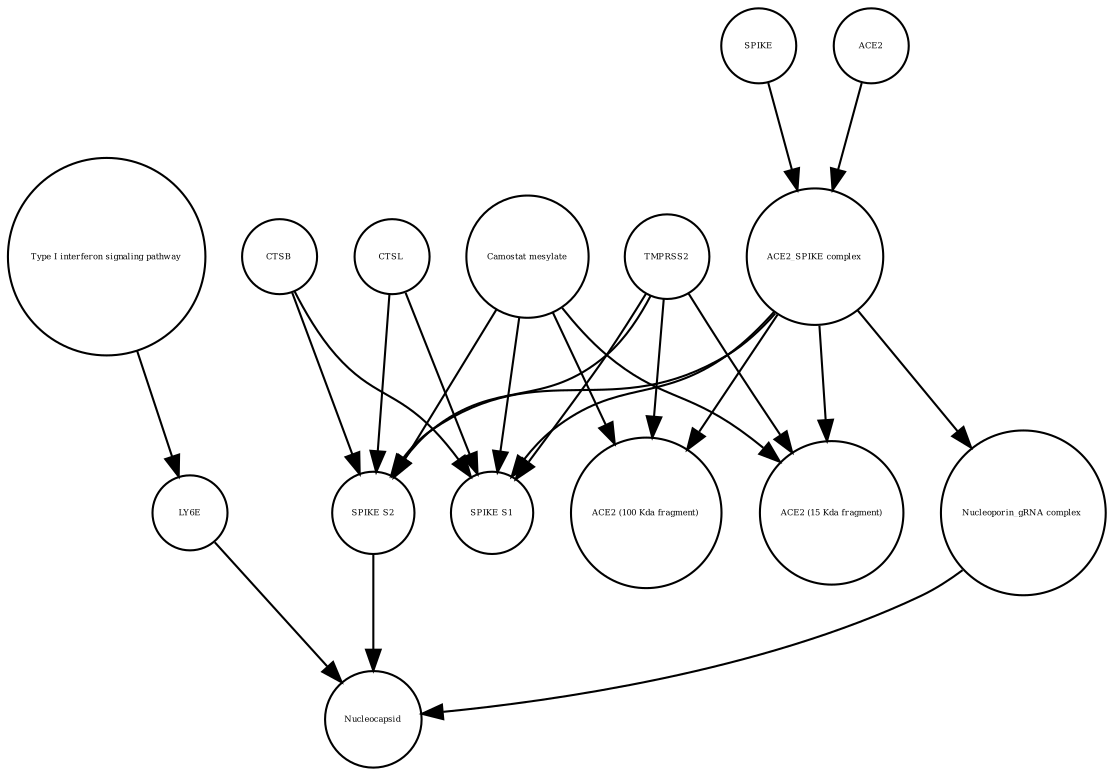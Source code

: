 strict digraph  {
"Type I interferon signaling pathway" [annotation="", bipartite=0, cls=phenotype, fontsize=4, label="Type I interferon signaling pathway", shape=circle];
LY6E [annotation="", bipartite=0, cls=macromolecule, fontsize=4, label=LY6E, shape=circle];
"Camostat mesylate" [annotation="urn_miriam_pubchem.compound_2536", bipartite=0, cls="simple chemical", fontsize=4, label="Camostat mesylate", shape=circle];
CTSL [annotation="", bipartite=0, cls=macromolecule, fontsize=4, label=CTSL, shape=circle];
CTSB [annotation="", bipartite=0, cls=macromolecule, fontsize=4, label=CTSB, shape=circle];
TMPRSS2 [annotation="", bipartite=0, cls=macromolecule, fontsize=4, label=TMPRSS2, shape=circle];
"ACE2 (100 Kda fragment)" [annotation="", bipartite=0, cls=macromolecule, fontsize=4, label="ACE2 (100 Kda fragment)", shape=circle];
"SPIKE S1" [annotation="", bipartite=0, cls=macromolecule, fontsize=4, label="SPIKE S1", shape=circle];
"ACE2 (15 Kda fragment)" [annotation="", bipartite=0, cls=macromolecule, fontsize=4, label="ACE2 (15 Kda fragment)", shape=circle];
"Nucleoporin_gRNA complex " [annotation="", bipartite=0, cls=complex, fontsize=4, label="Nucleoporin_gRNA complex ", shape=circle];
"SPIKE S2" [annotation="", bipartite=0, cls=macromolecule, fontsize=4, label="SPIKE S2", shape=circle];
"ACE2_SPIKE complex" [annotation="", bipartite=0, cls=complex, fontsize=4, label="ACE2_SPIKE complex", shape=circle];
Nucleocapsid [annotation="", bipartite=0, cls=complex, fontsize=4, label=Nucleocapsid, shape=circle];
SPIKE [annotation="", bipartite=0, cls="macromolecule multimer", fontsize=4, label=SPIKE, shape=circle];
ACE2 [annotation="", bipartite=0, cls=macromolecule, fontsize=4, label=ACE2, shape=circle];
"Type I interferon signaling pathway" -> LY6E  [annotation="", interaction_type=stimulation];
LY6E -> Nucleocapsid  [annotation="urn_miriam_doi_10.1101%2F2020.03.05.979260|urn_miriam_doi_10.1101%2F2020.04.02.021469", interaction_type=inhibition];
"Camostat mesylate" -> "ACE2 (100 Kda fragment)"  [annotation="urn_miriam_pubmed_32142651|urn_miriam_pubmed_32094589|urn_miriam_pubmed_24227843", interaction_type=inhibition];
"Camostat mesylate" -> "SPIKE S2"  [annotation="urn_miriam_pubmed_32142651|urn_miriam_pubmed_32094589|urn_miriam_pubmed_24227843", interaction_type=inhibition];
"Camostat mesylate" -> "SPIKE S1"  [annotation="urn_miriam_pubmed_32142651|urn_miriam_pubmed_32094589|urn_miriam_pubmed_24227843", interaction_type=inhibition];
"Camostat mesylate" -> "ACE2 (15 Kda fragment)"  [annotation="urn_miriam_pubmed_32142651|urn_miriam_pubmed_32094589|urn_miriam_pubmed_24227843", interaction_type=inhibition];
CTSL -> "SPIKE S2"  [annotation=urn_miriam_pubmed_32142651, interaction_type=catalysis];
CTSL -> "SPIKE S1"  [annotation=urn_miriam_pubmed_32142651, interaction_type=catalysis];
CTSB -> "SPIKE S2"  [annotation=urn_miriam_pubmed_32142651, interaction_type=catalysis];
CTSB -> "SPIKE S1"  [annotation=urn_miriam_pubmed_32142651, interaction_type=catalysis];
TMPRSS2 -> "ACE2 (100 Kda fragment)"  [annotation="urn_miriam_pubmed_32142651|urn_miriam_pubmed_32094589|urn_miriam_pubmed_24227843", interaction_type=catalysis];
TMPRSS2 -> "SPIKE S2"  [annotation="urn_miriam_pubmed_32142651|urn_miriam_pubmed_32094589|urn_miriam_pubmed_24227843", interaction_type=catalysis];
TMPRSS2 -> "SPIKE S1"  [annotation="urn_miriam_pubmed_32142651|urn_miriam_pubmed_32094589|urn_miriam_pubmed_24227843", interaction_type=catalysis];
TMPRSS2 -> "ACE2 (15 Kda fragment)"  [annotation="urn_miriam_pubmed_32142651|urn_miriam_pubmed_32094589|urn_miriam_pubmed_24227843", interaction_type=catalysis];
"Nucleoporin_gRNA complex " -> Nucleocapsid  [annotation="", interaction_type=production];
"SPIKE S2" -> Nucleocapsid  [annotation="urn_miriam_doi_10.1101%2F2020.03.05.979260|urn_miriam_doi_10.1101%2F2020.04.02.021469", interaction_type=stimulation];
"ACE2_SPIKE complex" -> "SPIKE S1"  [annotation="", interaction_type=production];
"ACE2_SPIKE complex" -> "SPIKE S2"  [annotation="", interaction_type=production];
"ACE2_SPIKE complex" -> "Nucleoporin_gRNA complex "  [annotation="urn_miriam_pubmed_32142651|urn_miriam_pubmed_32094589", interaction_type=stimulation];
"ACE2_SPIKE complex" -> "ACE2 (100 Kda fragment)"  [annotation="", interaction_type=production];
"ACE2_SPIKE complex" -> "ACE2 (15 Kda fragment)"  [annotation="", interaction_type=production];
SPIKE -> "ACE2_SPIKE complex"  [annotation="", interaction_type=production];
ACE2 -> "ACE2_SPIKE complex"  [annotation="", interaction_type=production];
}
